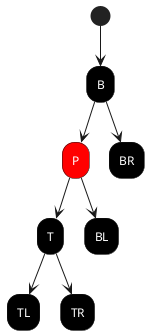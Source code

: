 @startuml

skinparam activity{
FontName Impact
FontColor white
backgroundcolor black
}

(*) --> B

B --> P#RED

P --> T
P --> BL
T --> TL
T --> TR

B --> BR

@enduml
